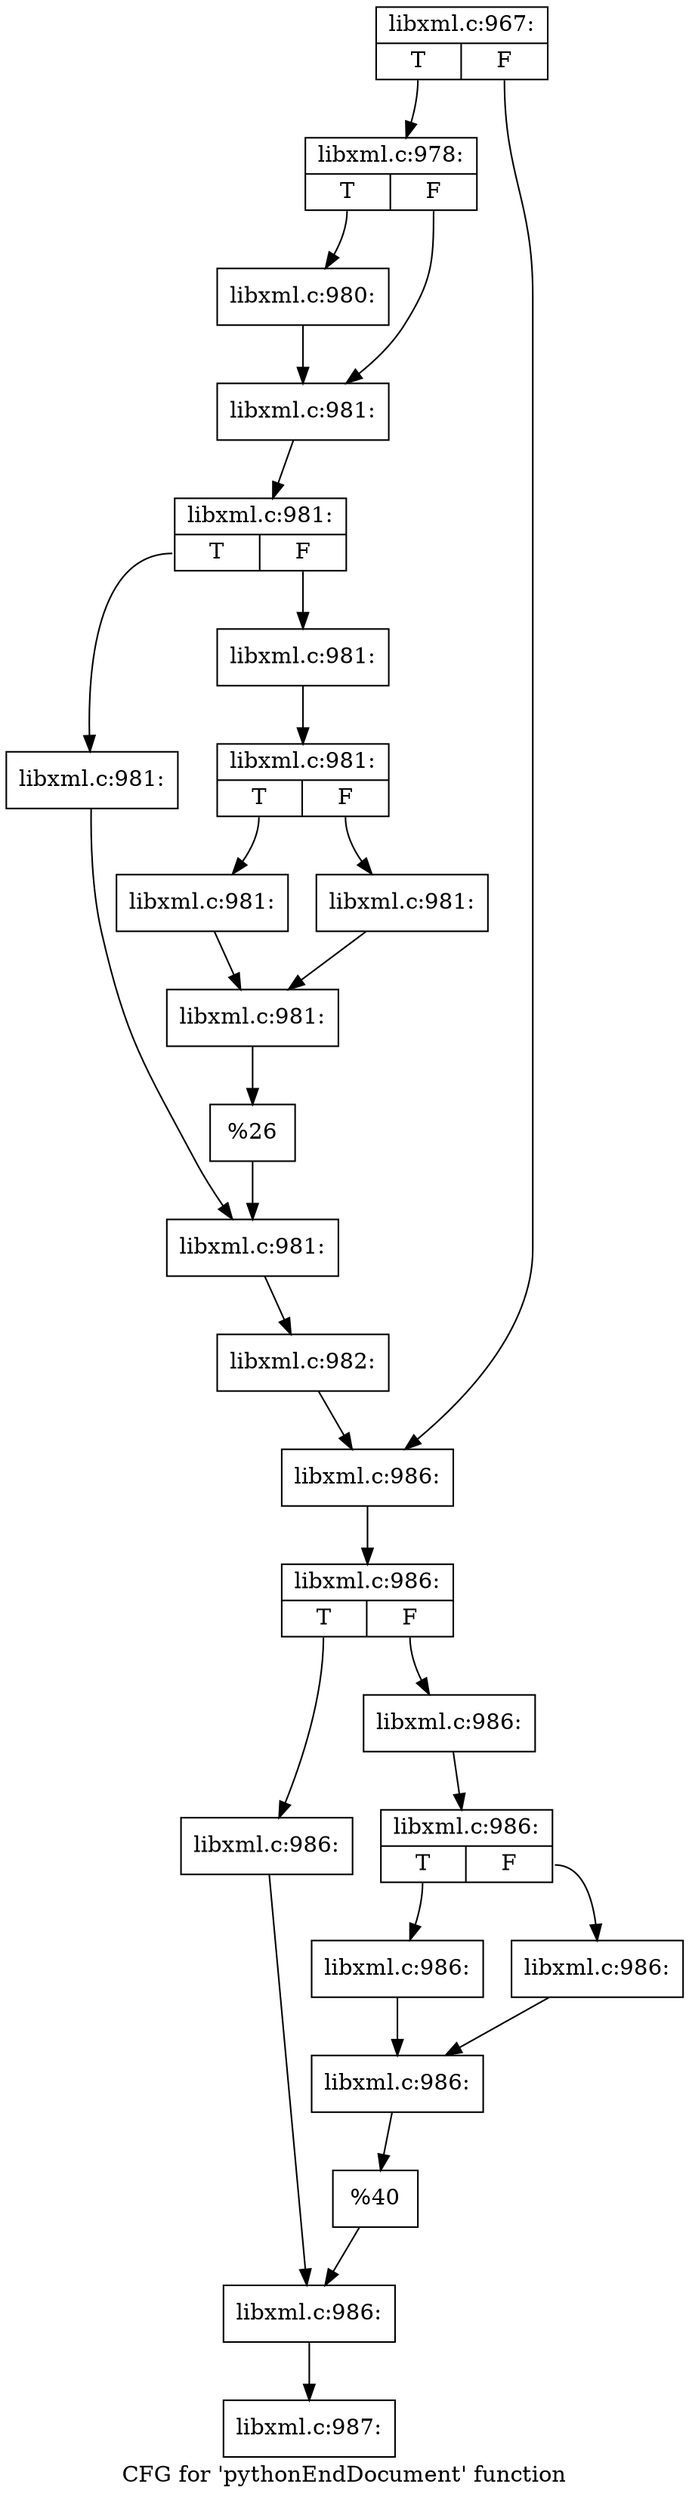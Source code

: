 digraph "CFG for 'pythonEndDocument' function" {
	label="CFG for 'pythonEndDocument' function";

	Node0x5460010 [shape=record,label="{libxml.c:967:|{<s0>T|<s1>F}}"];
	Node0x5460010:s0 -> Node0x5461f20;
	Node0x5460010:s1 -> Node0x5461f70;
	Node0x5461f20 [shape=record,label="{libxml.c:978:|{<s0>T|<s1>F}}"];
	Node0x5461f20:s0 -> Node0x5462800;
	Node0x5461f20:s1 -> Node0x5462850;
	Node0x5462800 [shape=record,label="{libxml.c:980:}"];
	Node0x5462800 -> Node0x5462850;
	Node0x5462850 [shape=record,label="{libxml.c:981:}"];
	Node0x5462850 -> Node0x5462c80;
	Node0x5462c80 [shape=record,label="{libxml.c:981:|{<s0>T|<s1>F}}"];
	Node0x5462c80:s0 -> Node0x5462f20;
	Node0x5462c80:s1 -> Node0x5462fc0;
	Node0x5462f20 [shape=record,label="{libxml.c:981:}"];
	Node0x5462f20 -> Node0x5462f70;
	Node0x5462fc0 [shape=record,label="{libxml.c:981:}"];
	Node0x5462fc0 -> Node0x5463260;
	Node0x5463260 [shape=record,label="{libxml.c:981:|{<s0>T|<s1>F}}"];
	Node0x5463260:s0 -> Node0x5463450;
	Node0x5463260:s1 -> Node0x54634f0;
	Node0x5463450 [shape=record,label="{libxml.c:981:}"];
	Node0x5463450 -> Node0x54634a0;
	Node0x54634f0 [shape=record,label="{libxml.c:981:}"];
	Node0x54634f0 -> Node0x54634a0;
	Node0x54634a0 [shape=record,label="{libxml.c:981:}"];
	Node0x54634a0 -> Node0x54631c0;
	Node0x54631c0 [shape=record,label="{%26}"];
	Node0x54631c0 -> Node0x5462f70;
	Node0x5462f70 [shape=record,label="{libxml.c:981:}"];
	Node0x5462f70 -> Node0x5462be0;
	Node0x5462be0 [shape=record,label="{libxml.c:982:}"];
	Node0x5462be0 -> Node0x5461f70;
	Node0x5461f70 [shape=record,label="{libxml.c:986:}"];
	Node0x5461f70 -> Node0x5463ee0;
	Node0x5463ee0 [shape=record,label="{libxml.c:986:|{<s0>T|<s1>F}}"];
	Node0x5463ee0:s0 -> Node0x5464100;
	Node0x5463ee0:s1 -> Node0x54641a0;
	Node0x5464100 [shape=record,label="{libxml.c:986:}"];
	Node0x5464100 -> Node0x5464150;
	Node0x54641a0 [shape=record,label="{libxml.c:986:}"];
	Node0x54641a0 -> Node0x5464440;
	Node0x5464440 [shape=record,label="{libxml.c:986:|{<s0>T|<s1>F}}"];
	Node0x5464440:s0 -> Node0x5464630;
	Node0x5464440:s1 -> Node0x54646d0;
	Node0x5464630 [shape=record,label="{libxml.c:986:}"];
	Node0x5464630 -> Node0x5464680;
	Node0x54646d0 [shape=record,label="{libxml.c:986:}"];
	Node0x54646d0 -> Node0x5464680;
	Node0x5464680 [shape=record,label="{libxml.c:986:}"];
	Node0x5464680 -> Node0x54643a0;
	Node0x54643a0 [shape=record,label="{%40}"];
	Node0x54643a0 -> Node0x5464150;
	Node0x5464150 [shape=record,label="{libxml.c:986:}"];
	Node0x5464150 -> Node0x5462c30;
	Node0x5462c30 [shape=record,label="{libxml.c:987:}"];
}
